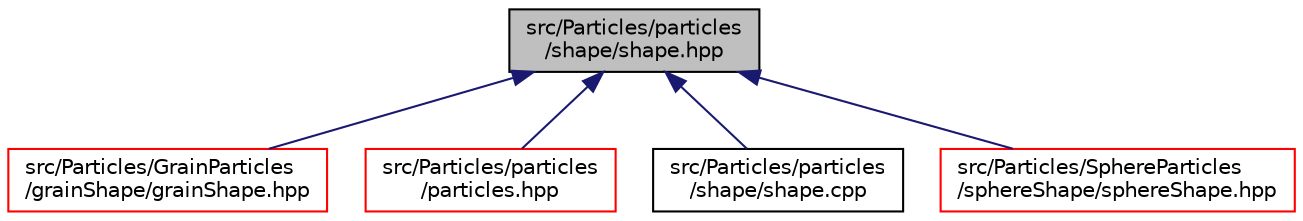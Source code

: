 digraph "src/Particles/particles/shape/shape.hpp"
{
 // LATEX_PDF_SIZE
  edge [fontname="Helvetica",fontsize="10",labelfontname="Helvetica",labelfontsize="10"];
  node [fontname="Helvetica",fontsize="10",shape=record];
  Node1 [label="src/Particles/particles\l/shape/shape.hpp",height=0.2,width=0.4,color="black", fillcolor="grey75", style="filled", fontcolor="black",tooltip=" "];
  Node1 -> Node2 [dir="back",color="midnightblue",fontsize="10",style="solid",fontname="Helvetica"];
  Node2 [label="src/Particles/GrainParticles\l/grainShape/grainShape.hpp",height=0.2,width=0.4,color="red", fillcolor="white", style="filled",URL="$grainShape_8hpp.html",tooltip=" "];
  Node1 -> Node19 [dir="back",color="midnightblue",fontsize="10",style="solid",fontname="Helvetica"];
  Node19 [label="src/Particles/particles\l/particles.hpp",height=0.2,width=0.4,color="red", fillcolor="white", style="filled",URL="$particles_8hpp.html",tooltip=" "];
  Node1 -> Node43 [dir="back",color="midnightblue",fontsize="10",style="solid",fontname="Helvetica"];
  Node43 [label="src/Particles/particles\l/shape/shape.cpp",height=0.2,width=0.4,color="black", fillcolor="white", style="filled",URL="$shape_8cpp.html",tooltip=" "];
  Node1 -> Node44 [dir="back",color="midnightblue",fontsize="10",style="solid",fontname="Helvetica"];
  Node44 [label="src/Particles/SphereParticles\l/sphereShape/sphereShape.hpp",height=0.2,width=0.4,color="red", fillcolor="white", style="filled",URL="$sphereShape_8hpp.html",tooltip=" "];
}
